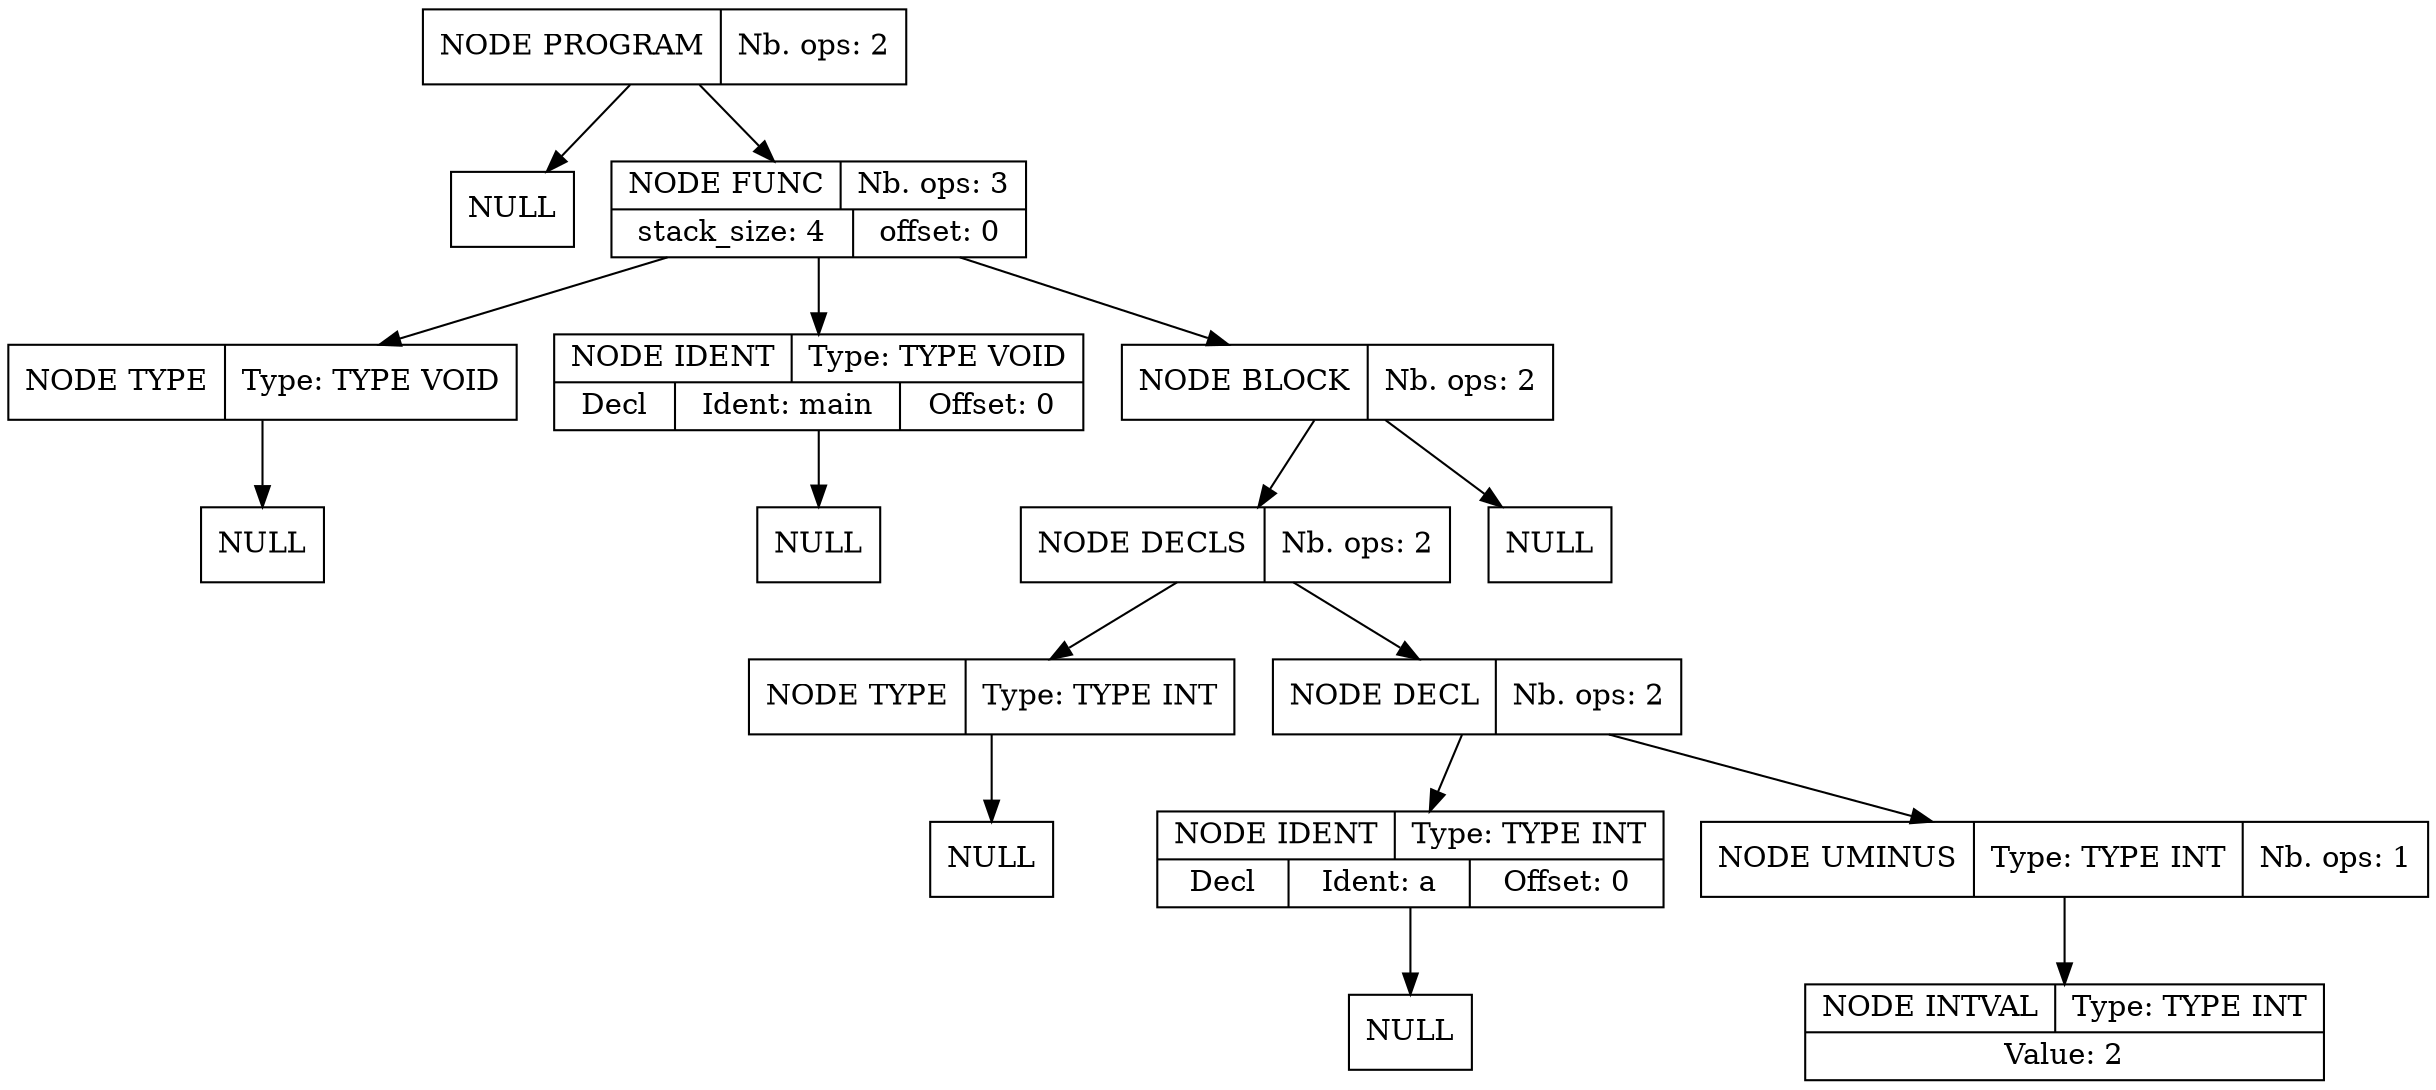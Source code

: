 digraph global_vars {
    N1 [shape=record, label="{{NODE PROGRAM|Nb. ops: 2}}"];
    N2 [shape=record, label="{{NULL}}"];
    edge[tailclip=true];
    N1 -> N2
    N3 [shape=record, label="{{NODE FUNC|Nb. ops: 3}|{stack_size: 4|offset: 0}}"];
    N4 [shape=record, label="{{NODE TYPE|Type: TYPE VOID}}"];
    N5 [shape=record, label="{{NULL}}"];
    edge[tailclip=true];
    N4 -> N5
    edge[tailclip=true];
    N3 -> N4
    N6 [shape=record, label="{{NODE IDENT|Type: TYPE VOID}|{<decl>Decl      |Ident: main|Offset: 0}}"];
    N7 [shape=record, label="{{NULL}}"];
    edge[tailclip=true];
    N6 -> N7
    edge[tailclip=true];
    N3 -> N6
    N8 [shape=record, label="{{NODE BLOCK|Nb. ops: 2}}"];
    N9 [shape=record, label="{{NODE DECLS|Nb. ops: 2}}"];
    N10 [shape=record, label="{{NODE TYPE|Type: TYPE INT}}"];
    N11 [shape=record, label="{{NULL}}"];
    edge[tailclip=true];
    N10 -> N11
    edge[tailclip=true];
    N9 -> N10
    N12 [shape=record, label="{{NODE DECL|Nb. ops: 2}}"];
    N13 [shape=record, label="{{NODE IDENT|Type: TYPE INT}|{<decl>Decl      |Ident: a|Offset: 0}}"];
    N14 [shape=record, label="{{NULL}}"];
    edge[tailclip=true];
    N13 -> N14
    edge[tailclip=true];
    N12 -> N13
    N15 [shape=record, label="{{NODE UMINUS|Type: TYPE INT|Nb. ops: 1}}"];
    N16 [shape=record, label="{{NODE INTVAL|Type: TYPE INT}|{Value: 2}}"];
    edge[tailclip=true];
    N15 -> N16
    edge[tailclip=true];
    N12 -> N15
    edge[tailclip=true];
    N9 -> N12
    edge[tailclip=true];
    N8 -> N9
    N17 [shape=record, label="{{NULL}}"];
    edge[tailclip=true];
    N8 -> N17
    edge[tailclip=true];
    N3 -> N8
    edge[tailclip=true];
    N1 -> N3
}